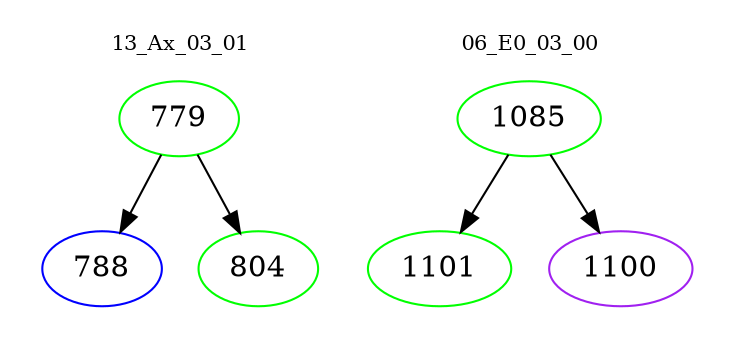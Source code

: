 digraph{
subgraph cluster_0 {
color = white
label = "13_Ax_03_01";
fontsize=10;
T0_779 [label="779", color="green"]
T0_779 -> T0_788 [color="black"]
T0_788 [label="788", color="blue"]
T0_779 -> T0_804 [color="black"]
T0_804 [label="804", color="green"]
}
subgraph cluster_1 {
color = white
label = "06_E0_03_00";
fontsize=10;
T1_1085 [label="1085", color="green"]
T1_1085 -> T1_1101 [color="black"]
T1_1101 [label="1101", color="green"]
T1_1085 -> T1_1100 [color="black"]
T1_1100 [label="1100", color="purple"]
}
}
